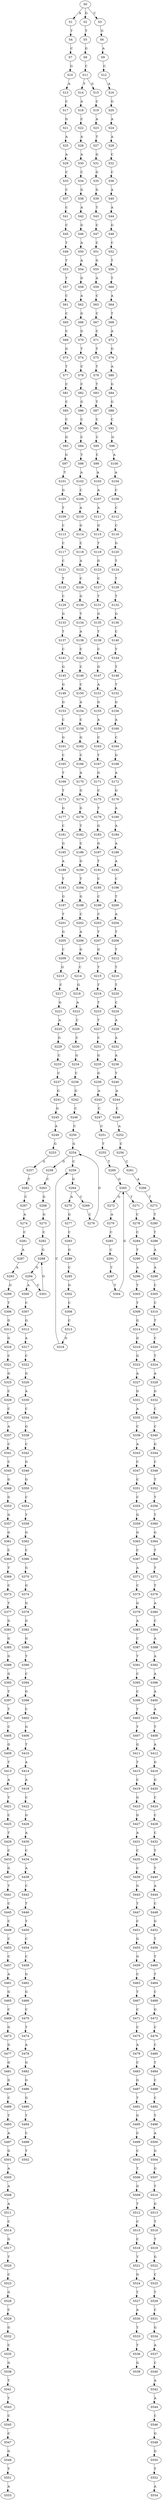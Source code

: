 strict digraph  {
	S0 -> S1 [ label = A ];
	S0 -> S2 [ label = G ];
	S0 -> S3 [ label = C ];
	S1 -> S4 [ label = T ];
	S2 -> S5 [ label = T ];
	S3 -> S6 [ label = G ];
	S4 -> S7 [ label = C ];
	S5 -> S8 [ label = G ];
	S6 -> S9 [ label = A ];
	S7 -> S10 [ label = G ];
	S8 -> S11 [ label = C ];
	S9 -> S12 [ label = C ];
	S10 -> S13 [ label = A ];
	S11 -> S14 [ label = T ];
	S11 -> S15 [ label = G ];
	S12 -> S16 [ label = A ];
	S13 -> S17 [ label = C ];
	S14 -> S18 [ label = A ];
	S15 -> S19 [ label = C ];
	S16 -> S20 [ label = G ];
	S17 -> S21 [ label = G ];
	S18 -> S22 [ label = C ];
	S19 -> S23 [ label = A ];
	S20 -> S24 [ label = A ];
	S21 -> S25 [ label = A ];
	S22 -> S26 [ label = A ];
	S23 -> S27 [ label = T ];
	S24 -> S28 [ label = A ];
	S25 -> S29 [ label = A ];
	S26 -> S30 [ label = A ];
	S27 -> S31 [ label = G ];
	S28 -> S32 [ label = C ];
	S29 -> S33 [ label = C ];
	S30 -> S34 [ label = C ];
	S31 -> S35 [ label = G ];
	S32 -> S36 [ label = C ];
	S33 -> S37 [ label = C ];
	S34 -> S38 [ label = G ];
	S35 -> S39 [ label = G ];
	S36 -> S40 [ label = A ];
	S37 -> S41 [ label = C ];
	S38 -> S42 [ label = A ];
	S39 -> S43 [ label = T ];
	S40 -> S44 [ label = A ];
	S41 -> S45 [ label = C ];
	S42 -> S46 [ label = G ];
	S43 -> S47 [ label = C ];
	S44 -> S48 [ label = G ];
	S45 -> S49 [ label = T ];
	S46 -> S50 [ label = A ];
	S47 -> S51 [ label = C ];
	S48 -> S52 [ label = C ];
	S49 -> S53 [ label = T ];
	S50 -> S54 [ label = A ];
	S51 -> S55 [ label = G ];
	S52 -> S56 [ label = T ];
	S53 -> S57 [ label = T ];
	S54 -> S58 [ label = G ];
	S55 -> S59 [ label = A ];
	S56 -> S60 [ label = T ];
	S57 -> S61 [ label = C ];
	S58 -> S62 [ label = A ];
	S59 -> S63 [ label = C ];
	S60 -> S64 [ label = A ];
	S61 -> S65 [ label = C ];
	S62 -> S66 [ label = G ];
	S63 -> S67 [ label = C ];
	S64 -> S68 [ label = T ];
	S65 -> S69 [ label = C ];
	S66 -> S70 [ label = G ];
	S67 -> S71 [ label = C ];
	S68 -> S72 [ label = A ];
	S69 -> S73 [ label = G ];
	S70 -> S74 [ label = T ];
	S71 -> S75 [ label = T ];
	S72 -> S76 [ label = G ];
	S73 -> S77 [ label = T ];
	S74 -> S78 [ label = C ];
	S75 -> S79 [ label = T ];
	S76 -> S80 [ label = A ];
	S77 -> S81 [ label = C ];
	S78 -> S82 [ label = C ];
	S79 -> S83 [ label = T ];
	S80 -> S84 [ label = G ];
	S81 -> S85 [ label = C ];
	S82 -> S86 [ label = G ];
	S83 -> S87 [ label = T ];
	S84 -> S88 [ label = G ];
	S85 -> S89 [ label = C ];
	S86 -> S90 [ label = C ];
	S87 -> S91 [ label = C ];
	S88 -> S92 [ label = C ];
	S89 -> S93 [ label = G ];
	S90 -> S94 [ label = C ];
	S91 -> S95 [ label = C ];
	S92 -> S96 [ label = G ];
	S93 -> S97 [ label = G ];
	S94 -> S98 [ label = T ];
	S95 -> S99 [ label = C ];
	S96 -> S100 [ label = A ];
	S97 -> S101 [ label = T ];
	S98 -> S102 [ label = A ];
	S99 -> S103 [ label = A ];
	S100 -> S104 [ label = A ];
	S101 -> S105 [ label = G ];
	S102 -> S106 [ label = C ];
	S103 -> S107 [ label = A ];
	S104 -> S108 [ label = C ];
	S105 -> S109 [ label = T ];
	S106 -> S110 [ label = A ];
	S107 -> S111 [ label = A ];
	S108 -> S112 [ label = C ];
	S109 -> S113 [ label = C ];
	S110 -> S114 [ label = G ];
	S111 -> S115 [ label = G ];
	S112 -> S116 [ label = C ];
	S113 -> S117 [ label = C ];
	S114 -> S118 [ label = C ];
	S115 -> S119 [ label = T ];
	S116 -> S120 [ label = G ];
	S117 -> S121 [ label = C ];
	S118 -> S122 [ label = A ];
	S119 -> S123 [ label = G ];
	S120 -> S124 [ label = T ];
	S121 -> S125 [ label = T ];
	S122 -> S126 [ label = C ];
	S123 -> S127 [ label = C ];
	S124 -> S128 [ label = T ];
	S125 -> S129 [ label = C ];
	S126 -> S130 [ label = G ];
	S127 -> S131 [ label = T ];
	S128 -> S132 [ label = T ];
	S129 -> S133 [ label = G ];
	S130 -> S134 [ label = T ];
	S131 -> S135 [ label = G ];
	S132 -> S136 [ label = G ];
	S133 -> S137 [ label = T ];
	S134 -> S138 [ label = A ];
	S135 -> S139 [ label = T ];
	S136 -> S140 [ label = C ];
	S137 -> S141 [ label = C ];
	S138 -> S142 [ label = C ];
	S139 -> S143 [ label = C ];
	S140 -> S144 [ label = T ];
	S141 -> S145 [ label = G ];
	S142 -> S146 [ label = C ];
	S143 -> S147 [ label = G ];
	S144 -> S148 [ label = T ];
	S145 -> S149 [ label = G ];
	S146 -> S150 [ label = C ];
	S147 -> S151 [ label = A ];
	S148 -> S152 [ label = T ];
	S149 -> S153 [ label = G ];
	S150 -> S154 [ label = A ];
	S151 -> S155 [ label = G ];
	S152 -> S156 [ label = G ];
	S153 -> S157 [ label = C ];
	S154 -> S158 [ label = C ];
	S155 -> S159 [ label = A ];
	S156 -> S160 [ label = A ];
	S157 -> S161 [ label = G ];
	S158 -> S162 [ label = G ];
	S159 -> S163 [ label = C ];
	S160 -> S164 [ label = C ];
	S161 -> S165 [ label = C ];
	S162 -> S166 [ label = C ];
	S163 -> S167 [ label = T ];
	S164 -> S168 [ label = G ];
	S165 -> S169 [ label = T ];
	S166 -> S170 [ label = A ];
	S167 -> S171 [ label = G ];
	S168 -> S172 [ label = A ];
	S169 -> S173 [ label = T ];
	S170 -> S174 [ label = G ];
	S171 -> S175 [ label = C ];
	S172 -> S176 [ label = G ];
	S173 -> S177 [ label = G ];
	S174 -> S178 [ label = G ];
	S175 -> S179 [ label = T ];
	S176 -> S180 [ label = A ];
	S177 -> S181 [ label = C ];
	S178 -> S182 [ label = T ];
	S179 -> S183 [ label = G ];
	S180 -> S184 [ label = A ];
	S181 -> S185 [ label = G ];
	S182 -> S186 [ label = C ];
	S183 -> S187 [ label = G ];
	S184 -> S188 [ label = A ];
	S185 -> S189 [ label = A ];
	S186 -> S190 [ label = G ];
	S187 -> S191 [ label = T ];
	S188 -> S192 [ label = A ];
	S189 -> S193 [ label = T ];
	S190 -> S194 [ label = T ];
	S191 -> S195 [ label = C ];
	S192 -> S196 [ label = C ];
	S193 -> S197 [ label = G ];
	S194 -> S198 [ label = G ];
	S195 -> S199 [ label = C ];
	S196 -> S200 [ label = T ];
	S197 -> S201 [ label = T ];
	S198 -> S202 [ label = C ];
	S199 -> S203 [ label = C ];
	S200 -> S204 [ label = A ];
	S201 -> S205 [ label = G ];
	S202 -> S206 [ label = A ];
	S203 -> S207 [ label = T ];
	S204 -> S208 [ label = T ];
	S205 -> S209 [ label = C ];
	S206 -> S210 [ label = G ];
	S207 -> S211 [ label = G ];
	S208 -> S212 [ label = T ];
	S209 -> S213 [ label = G ];
	S210 -> S214 [ label = C ];
	S211 -> S215 [ label = T ];
	S212 -> S216 [ label = T ];
	S213 -> S217 [ label = C ];
	S214 -> S218 [ label = G ];
	S215 -> S219 [ label = T ];
	S216 -> S220 [ label = T ];
	S217 -> S221 [ label = G ];
	S218 -> S222 [ label = A ];
	S219 -> S223 [ label = T ];
	S220 -> S224 [ label = C ];
	S221 -> S225 [ label = A ];
	S222 -> S226 [ label = C ];
	S223 -> S227 [ label = T ];
	S224 -> S228 [ label = A ];
	S225 -> S229 [ label = G ];
	S226 -> S230 [ label = C ];
	S227 -> S231 [ label = C ];
	S228 -> S232 [ label = A ];
	S229 -> S233 [ label = C ];
	S230 -> S234 [ label = G ];
	S231 -> S235 [ label = G ];
	S232 -> S236 [ label = A ];
	S233 -> S237 [ label = C ];
	S234 -> S238 [ label = C ];
	S235 -> S239 [ label = G ];
	S236 -> S240 [ label = T ];
	S237 -> S241 [ label = G ];
	S238 -> S242 [ label = G ];
	S239 -> S243 [ label = A ];
	S240 -> S244 [ label = A ];
	S241 -> S245 [ label = G ];
	S242 -> S246 [ label = C ];
	S243 -> S247 [ label = C ];
	S244 -> S248 [ label = C ];
	S245 -> S249 [ label = A ];
	S246 -> S250 [ label = C ];
	S247 -> S251 [ label = C ];
	S248 -> S252 [ label = A ];
	S249 -> S253 [ label = G ];
	S250 -> S254 [ label = G ];
	S251 -> S255 [ label = T ];
	S252 -> S256 [ label = C ];
	S253 -> S257 [ label = G ];
	S254 -> S258 [ label = G ];
	S254 -> S259 [ label = C ];
	S255 -> S260 [ label = T ];
	S256 -> S261 [ label = C ];
	S257 -> S262 [ label = T ];
	S258 -> S263 [ label = C ];
	S259 -> S264 [ label = G ];
	S260 -> S265 [ label = G ];
	S261 -> S266 [ label = A ];
	S262 -> S267 [ label = C ];
	S263 -> S268 [ label = G ];
	S264 -> S269 [ label = C ];
	S264 -> S270 [ label = A ];
	S265 -> S271 [ label = T ];
	S265 -> S272 [ label = G ];
	S266 -> S273 [ label = T ];
	S267 -> S274 [ label = A ];
	S268 -> S275 [ label = G ];
	S269 -> S276 [ label = C ];
	S270 -> S277 [ label = G ];
	S271 -> S278 [ label = C ];
	S272 -> S279 [ label = A ];
	S273 -> S280 [ label = T ];
	S274 -> S281 [ label = C ];
	S275 -> S282 [ label = C ];
	S276 -> S254 [ label = G ];
	S277 -> S283 [ label = C ];
	S278 -> S284 [ label = C ];
	S279 -> S285 [ label = C ];
	S280 -> S286 [ label = T ];
	S281 -> S287 [ label = A ];
	S282 -> S288 [ label = G ];
	S283 -> S289 [ label = G ];
	S284 -> S290 [ label = T ];
	S285 -> S291 [ label = C ];
	S286 -> S292 [ label = A ];
	S287 -> S293 [ label = A ];
	S288 -> S294 [ label = G ];
	S289 -> S295 [ label = C ];
	S290 -> S296 [ label = A ];
	S291 -> S297 [ label = T ];
	S292 -> S298 [ label = A ];
	S293 -> S299 [ label = G ];
	S294 -> S300 [ label = A ];
	S294 -> S301 [ label = C ];
	S295 -> S302 [ label = G ];
	S296 -> S303 [ label = T ];
	S297 -> S304 [ label = T ];
	S298 -> S305 [ label = C ];
	S299 -> S306 [ label = T ];
	S300 -> S307 [ label = C ];
	S301 -> S288 [ label = G ];
	S302 -> S308 [ label = C ];
	S303 -> S309 [ label = T ];
	S304 -> S265 [ label = G ];
	S305 -> S310 [ label = C ];
	S306 -> S311 [ label = G ];
	S307 -> S312 [ label = G ];
	S308 -> S313 [ label = C ];
	S309 -> S314 [ label = G ];
	S310 -> S315 [ label = T ];
	S311 -> S316 [ label = G ];
	S312 -> S317 [ label = A ];
	S313 -> S318 [ label = G ];
	S314 -> S319 [ label = G ];
	S315 -> S320 [ label = C ];
	S316 -> S321 [ label = C ];
	S317 -> S322 [ label = C ];
	S318 -> S259 [ label = C ];
	S319 -> S323 [ label = G ];
	S320 -> S324 [ label = T ];
	S321 -> S325 [ label = G ];
	S322 -> S326 [ label = G ];
	S323 -> S327 [ label = A ];
	S324 -> S328 [ label = A ];
	S325 -> S329 [ label = C ];
	S326 -> S330 [ label = A ];
	S327 -> S331 [ label = G ];
	S328 -> S332 [ label = G ];
	S329 -> S333 [ label = C ];
	S330 -> S334 [ label = C ];
	S331 -> S335 [ label = A ];
	S332 -> S336 [ label = C ];
	S333 -> S337 [ label = A ];
	S334 -> S338 [ label = G ];
	S335 -> S339 [ label = C ];
	S336 -> S340 [ label = C ];
	S337 -> S341 [ label = C ];
	S338 -> S342 [ label = C ];
	S339 -> S343 [ label = A ];
	S340 -> S344 [ label = G ];
	S341 -> S345 [ label = C ];
	S342 -> S346 [ label = G ];
	S343 -> S347 [ label = C ];
	S344 -> S348 [ label = C ];
	S345 -> S349 [ label = G ];
	S346 -> S350 [ label = G ];
	S347 -> S351 [ label = C ];
	S348 -> S352 [ label = T ];
	S349 -> S353 [ label = G ];
	S350 -> S354 [ label = C ];
	S351 -> S355 [ label = C ];
	S352 -> S356 [ label = T ];
	S353 -> S357 [ label = G ];
	S354 -> S358 [ label = T ];
	S355 -> S359 [ label = G ];
	S356 -> S360 [ label = T ];
	S357 -> S361 [ label = G ];
	S358 -> S362 [ label = G ];
	S359 -> S363 [ label = G ];
	S360 -> S364 [ label = G ];
	S361 -> S365 [ label = C ];
	S362 -> S366 [ label = C ];
	S363 -> S367 [ label = C ];
	S364 -> S368 [ label = T ];
	S365 -> S369 [ label = T ];
	S366 -> S370 [ label = G ];
	S367 -> S371 [ label = A ];
	S368 -> S372 [ label = T ];
	S369 -> S373 [ label = C ];
	S370 -> S374 [ label = G ];
	S371 -> S375 [ label = C ];
	S372 -> S376 [ label = T ];
	S373 -> S377 [ label = T ];
	S374 -> S378 [ label = G ];
	S375 -> S379 [ label = G ];
	S376 -> S380 [ label = A ];
	S377 -> S381 [ label = G ];
	S378 -> S382 [ label = G ];
	S379 -> S383 [ label = A ];
	S380 -> S384 [ label = C ];
	S381 -> S385 [ label = G ];
	S382 -> S386 [ label = G ];
	S383 -> S387 [ label = C ];
	S384 -> S388 [ label = A ];
	S385 -> S389 [ label = G ];
	S386 -> S390 [ label = T ];
	S387 -> S391 [ label = T ];
	S388 -> S392 [ label = A ];
	S389 -> S393 [ label = G ];
	S390 -> S394 [ label = C ];
	S391 -> S395 [ label = C ];
	S392 -> S396 [ label = A ];
	S393 -> S397 [ label = T ];
	S394 -> S398 [ label = G ];
	S395 -> S399 [ label = C ];
	S396 -> S400 [ label = A ];
	S397 -> S401 [ label = T ];
	S398 -> S402 [ label = C ];
	S399 -> S403 [ label = T ];
	S400 -> S404 [ label = A ];
	S401 -> S405 [ label = C ];
	S402 -> S406 [ label = G ];
	S403 -> S407 [ label = T ];
	S404 -> S408 [ label = T ];
	S405 -> S409 [ label = G ];
	S406 -> S410 [ label = T ];
	S407 -> S411 [ label = G ];
	S408 -> S412 [ label = A ];
	S409 -> S413 [ label = T ];
	S410 -> S414 [ label = A ];
	S411 -> S415 [ label = T ];
	S412 -> S416 [ label = G ];
	S413 -> S417 [ label = A ];
	S414 -> S418 [ label = A ];
	S415 -> S419 [ label = C ];
	S416 -> S420 [ label = G ];
	S417 -> S421 [ label = T ];
	S418 -> S422 [ label = C ];
	S419 -> S423 [ label = G ];
	S420 -> S424 [ label = C ];
	S421 -> S425 [ label = C ];
	S422 -> S426 [ label = G ];
	S423 -> S427 [ label = G ];
	S424 -> S428 [ label = C ];
	S425 -> S429 [ label = T ];
	S426 -> S430 [ label = A ];
	S427 -> S431 [ label = A ];
	S428 -> S432 [ label = C ];
	S429 -> S433 [ label = C ];
	S430 -> S434 [ label = C ];
	S431 -> S435 [ label = C ];
	S432 -> S436 [ label = T ];
	S433 -> S437 [ label = G ];
	S434 -> S438 [ label = A ];
	S435 -> S439 [ label = C ];
	S436 -> S440 [ label = T ];
	S437 -> S441 [ label = T ];
	S438 -> S442 [ label = C ];
	S439 -> S443 [ label = G ];
	S440 -> S444 [ label = A ];
	S441 -> S445 [ label = C ];
	S442 -> S446 [ label = T ];
	S443 -> S447 [ label = T ];
	S444 -> S448 [ label = C ];
	S445 -> S449 [ label = C ];
	S446 -> S450 [ label = T ];
	S447 -> S451 [ label = C ];
	S448 -> S452 [ label = G ];
	S449 -> S453 [ label = C ];
	S450 -> S454 [ label = C ];
	S451 -> S455 [ label = G ];
	S452 -> S456 [ label = T ];
	S453 -> S457 [ label = C ];
	S454 -> S458 [ label = C ];
	S455 -> S459 [ label = G ];
	S456 -> S460 [ label = T ];
	S457 -> S461 [ label = A ];
	S458 -> S462 [ label = G ];
	S459 -> S463 [ label = C ];
	S460 -> S464 [ label = T ];
	S461 -> S465 [ label = G ];
	S462 -> S466 [ label = G ];
	S463 -> S467 [ label = T ];
	S464 -> S468 [ label = C ];
	S465 -> S469 [ label = C ];
	S466 -> S470 [ label = C ];
	S467 -> S471 [ label = C ];
	S468 -> S472 [ label = G ];
	S469 -> S473 [ label = G ];
	S470 -> S474 [ label = T ];
	S471 -> S475 [ label = C ];
	S472 -> S476 [ label = C ];
	S473 -> S477 [ label = G ];
	S474 -> S478 [ label = A ];
	S475 -> S479 [ label = A ];
	S476 -> S480 [ label = C ];
	S477 -> S481 [ label = G ];
	S478 -> S482 [ label = G ];
	S479 -> S483 [ label = C ];
	S480 -> S484 [ label = T ];
	S481 -> S485 [ label = G ];
	S482 -> S486 [ label = G ];
	S483 -> S487 [ label = G ];
	S484 -> S488 [ label = C ];
	S485 -> S489 [ label = C ];
	S486 -> S490 [ label = G ];
	S487 -> S491 [ label = T ];
	S488 -> S492 [ label = C ];
	S489 -> S493 [ label = T ];
	S490 -> S494 [ label = T ];
	S491 -> S495 [ label = G ];
	S492 -> S496 [ label = T ];
	S493 -> S497 [ label = A ];
	S494 -> S498 [ label = C ];
	S495 -> S499 [ label = C ];
	S496 -> S500 [ label = A ];
	S497 -> S501 [ label = G ];
	S498 -> S502 [ label = T ];
	S499 -> S503 [ label = C ];
	S500 -> S504 [ label = G ];
	S501 -> S505 [ label = A ];
	S503 -> S506 [ label = T ];
	S504 -> S507 [ label = G ];
	S505 -> S508 [ label = A ];
	S506 -> S509 [ label = G ];
	S507 -> S510 [ label = T ];
	S508 -> S511 [ label = A ];
	S509 -> S512 [ label = T ];
	S510 -> S513 [ label = G ];
	S511 -> S514 [ label = C ];
	S512 -> S515 [ label = C ];
	S513 -> S516 [ label = T ];
	S514 -> S517 [ label = G ];
	S515 -> S518 [ label = C ];
	S516 -> S519 [ label = T ];
	S517 -> S520 [ label = T ];
	S518 -> S521 [ label = T ];
	S519 -> S522 [ label = G ];
	S520 -> S523 [ label = C ];
	S521 -> S524 [ label = G ];
	S522 -> S525 [ label = C ];
	S523 -> S526 [ label = G ];
	S524 -> S527 [ label = T ];
	S525 -> S528 [ label = T ];
	S526 -> S529 [ label = C ];
	S527 -> S530 [ label = A ];
	S528 -> S531 [ label = C ];
	S529 -> S532 [ label = G ];
	S530 -> S533 [ label = T ];
	S531 -> S534 [ label = G ];
	S532 -> S535 [ label = C ];
	S533 -> S536 [ label = T ];
	S534 -> S537 [ label = A ];
	S535 -> S538 [ label = G ];
	S536 -> S539 [ label = G ];
	S537 -> S540 [ label = C ];
	S538 -> S541 [ label = T ];
	S540 -> S542 [ label = A ];
	S541 -> S543 [ label = T ];
	S542 -> S544 [ label = A ];
	S543 -> S545 [ label = C ];
	S544 -> S546 [ label = C ];
	S545 -> S547 [ label = C ];
	S546 -> S548 [ label = G ];
	S547 -> S549 [ label = G ];
	S548 -> S550 [ label = G ];
	S549 -> S551 [ label = T ];
	S550 -> S552 [ label = T ];
	S551 -> S553 [ label = A ];
	S552 -> S554 [ label = A ];
}
